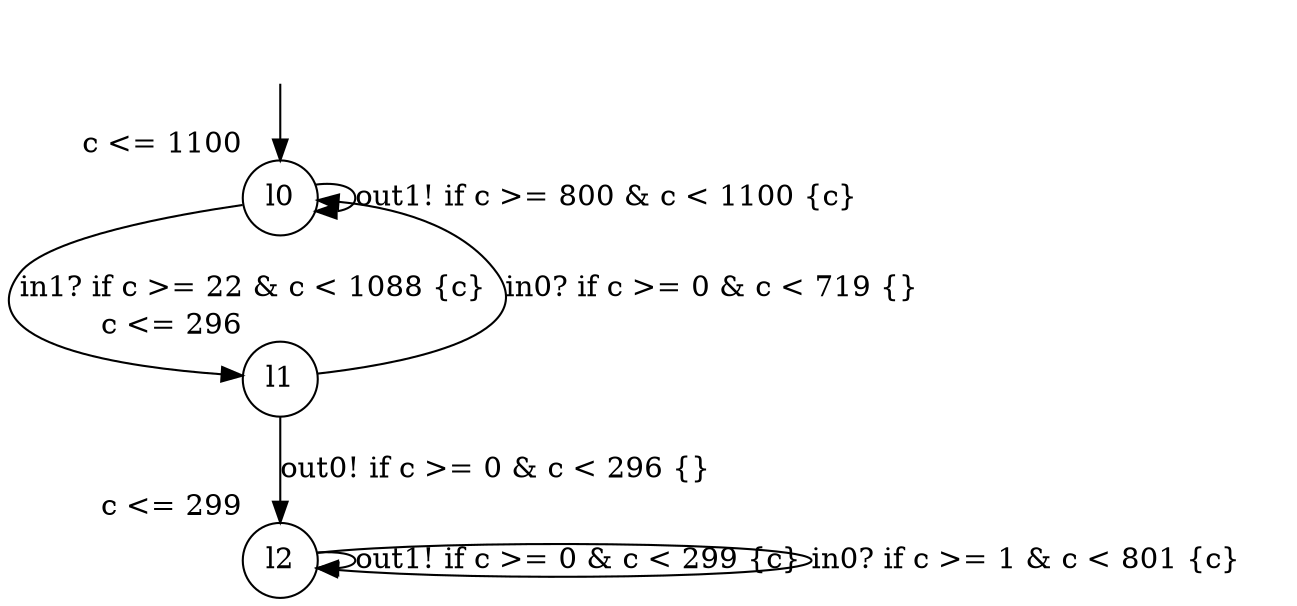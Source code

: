 digraph g {
__start0 [label="" shape="none"];
l0 [shape="circle" margin=0 label="l0", xlabel="c <= 1100"];
l1 [shape="circle" margin=0 label="l1", xlabel="c <= 296"];
l2 [shape="circle" margin=0 label="l2", xlabel="c <= 299"];
l0 -> l1 [label="in1? if c >= 22 & c < 1088 {c} "];
l0 -> l0 [label="out1! if c >= 800 & c < 1100 {c} "];
l1 -> l0 [label="in0? if c >= 0 & c < 719 {} "];
l1 -> l2 [label="out0! if c >= 0 & c < 296 {} "];
l2 -> l2 [label="out1! if c >= 0 & c < 299 {c} "];
l2 -> l2 [label="in0? if c >= 1 & c < 801 {c} "];
__start0 -> l0;
}

